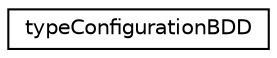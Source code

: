 digraph "Graphical Class Hierarchy"
{
 // LATEX_PDF_SIZE
  edge [fontname="Helvetica",fontsize="10",labelfontname="Helvetica",labelfontsize="10"];
  node [fontname="Helvetica",fontsize="10",shape=record];
  rankdir="LR";
  Node0 [label="typeConfigurationBDD",height=0.2,width=0.4,color="black", fillcolor="white", style="filled",URL="$structtype_configuration_b_d_d.html",tooltip=" "];
}
